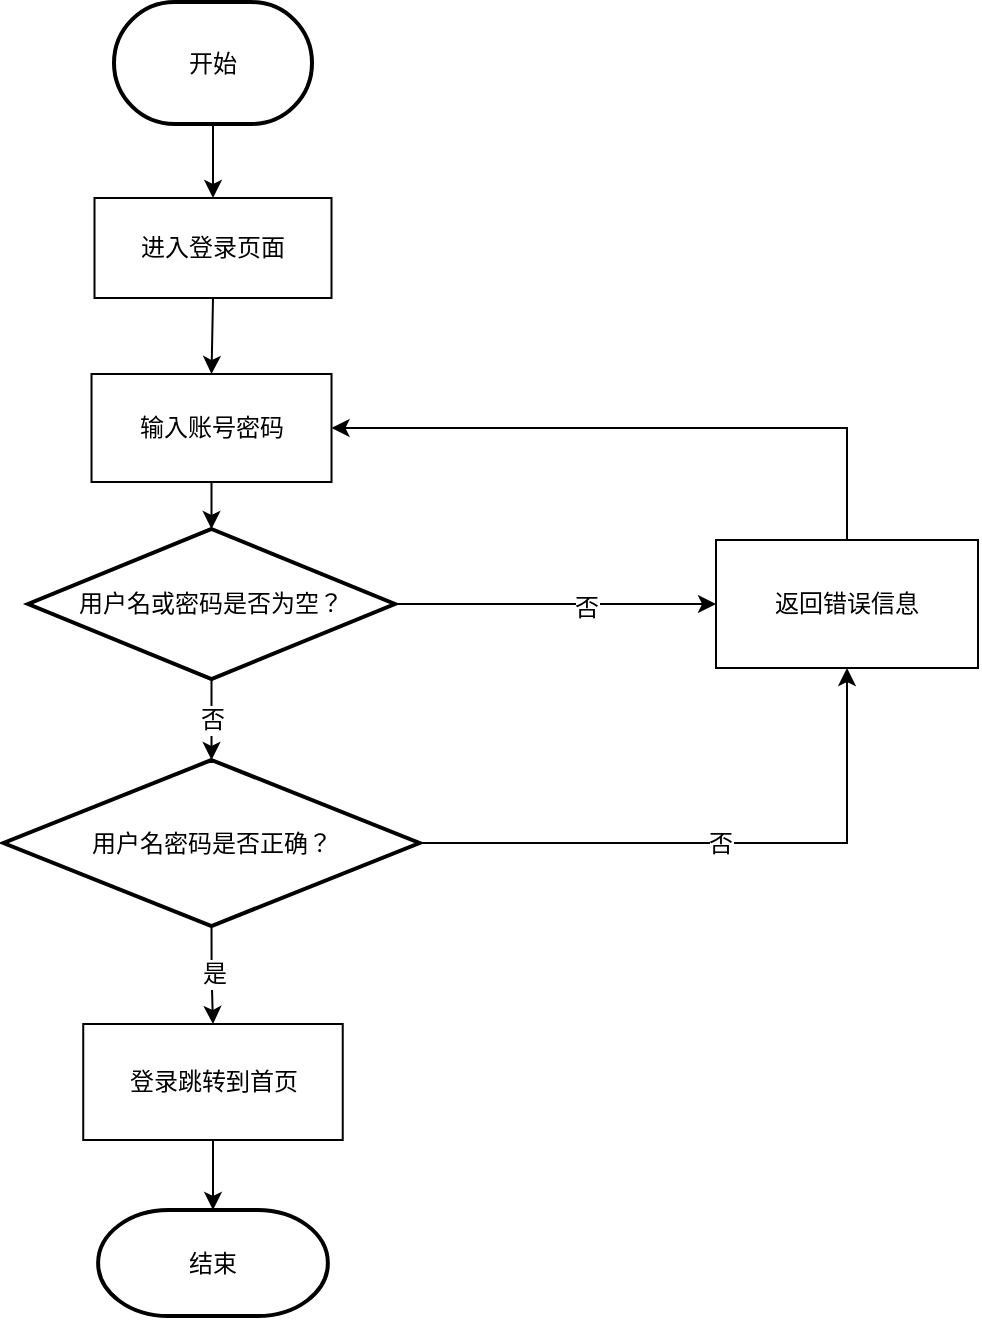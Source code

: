 <mxfile version="21.3.7" type="github">
  <diagram name="第 1 页" id="X0zgrUVf8Tr-ZXDAozE8">
    <mxGraphModel dx="2641" dy="-1827" grid="0" gridSize="10" guides="1" tooltips="1" connect="1" arrows="1" fold="1" page="1" pageScale="1" pageWidth="827" pageHeight="1169" math="0" shadow="0">
      <root>
        <mxCell id="0" />
        <mxCell id="1" parent="0" />
        <mxCell id="dg8vj9RYwA9n3tDSrNpJ-1" style="edgeStyle=orthogonalEdgeStyle;rounded=0;orthogonalLoop=1;jettySize=auto;html=1;exitX=0.5;exitY=1;exitDx=0;exitDy=0;exitPerimeter=0;entryX=0.5;entryY=0;entryDx=0;entryDy=0;" parent="1" source="dg8vj9RYwA9n3tDSrNpJ-2" target="dg8vj9RYwA9n3tDSrNpJ-6" edge="1">
          <mxGeometry relative="1" as="geometry" />
        </mxCell>
        <mxCell id="dg8vj9RYwA9n3tDSrNpJ-2" value="开始" style="strokeWidth=2;html=1;shape=mxgraph.flowchart.terminator;whiteSpace=wrap;fontSize=12;" parent="1" vertex="1">
          <mxGeometry x="-1476" y="2406" width="99" height="61" as="geometry" />
        </mxCell>
        <mxCell id="ZbfqaOhqSs2VjhVeiQHg-2" style="edgeStyle=orthogonalEdgeStyle;rounded=0;orthogonalLoop=1;jettySize=auto;html=1;exitX=0.5;exitY=1;exitDx=0;exitDy=0;entryX=0.5;entryY=0;entryDx=0;entryDy=0;" parent="1" source="dg8vj9RYwA9n3tDSrNpJ-6" target="ZbfqaOhqSs2VjhVeiQHg-1" edge="1">
          <mxGeometry relative="1" as="geometry" />
        </mxCell>
        <mxCell id="dg8vj9RYwA9n3tDSrNpJ-6" value="进入登录页面" style="rounded=0;whiteSpace=wrap;html=1;fontSize=12;" parent="1" vertex="1">
          <mxGeometry x="-1485.75" y="2504" width="118.5" height="50" as="geometry" />
        </mxCell>
        <mxCell id="dg8vj9RYwA9n3tDSrNpJ-7" value="否" style="edgeStyle=orthogonalEdgeStyle;rounded=0;orthogonalLoop=1;jettySize=auto;html=1;exitX=0.5;exitY=1;exitDx=0;exitDy=0;exitPerimeter=0;entryX=0.5;entryY=0;entryDx=0;entryDy=0;entryPerimeter=0;fontSize=12;" parent="1" source="dg8vj9RYwA9n3tDSrNpJ-9" target="dg8vj9RYwA9n3tDSrNpJ-12" edge="1">
          <mxGeometry relative="1" as="geometry" />
        </mxCell>
        <mxCell id="ZbfqaOhqSs2VjhVeiQHg-4" style="edgeStyle=orthogonalEdgeStyle;rounded=0;orthogonalLoop=1;jettySize=auto;html=1;exitX=1;exitY=0.5;exitDx=0;exitDy=0;exitPerimeter=0;" parent="1" source="dg8vj9RYwA9n3tDSrNpJ-9" target="dg8vj9RYwA9n3tDSrNpJ-14" edge="1">
          <mxGeometry relative="1" as="geometry" />
        </mxCell>
        <mxCell id="ZbfqaOhqSs2VjhVeiQHg-5" value="否" style="edgeLabel;html=1;align=center;verticalAlign=middle;resizable=0;points=[];fontSize=12;" parent="ZbfqaOhqSs2VjhVeiQHg-4" vertex="1" connectable="0">
          <mxGeometry x="0.189" y="-2" relative="1" as="geometry">
            <mxPoint as="offset" />
          </mxGeometry>
        </mxCell>
        <mxCell id="dg8vj9RYwA9n3tDSrNpJ-9" value="&lt;font style=&quot;font-size: 12px;&quot;&gt;用户名或密码是否为空？&lt;/font&gt;" style="strokeWidth=2;html=1;shape=mxgraph.flowchart.decision;whiteSpace=wrap;fontSize=12;" parent="1" vertex="1">
          <mxGeometry x="-1518.93" y="2669.5" width="183.37" height="75" as="geometry" />
        </mxCell>
        <mxCell id="dg8vj9RYwA9n3tDSrNpJ-11" value="是" style="edgeStyle=orthogonalEdgeStyle;rounded=0;orthogonalLoop=1;jettySize=auto;html=1;exitX=0.5;exitY=1;exitDx=0;exitDy=0;exitPerimeter=0;entryX=0.5;entryY=0;entryDx=0;entryDy=0;fontSize=12;" parent="1" source="dg8vj9RYwA9n3tDSrNpJ-12" target="dg8vj9RYwA9n3tDSrNpJ-16" edge="1">
          <mxGeometry relative="1" as="geometry" />
        </mxCell>
        <mxCell id="ZbfqaOhqSs2VjhVeiQHg-6" value="否" style="edgeStyle=orthogonalEdgeStyle;rounded=0;orthogonalLoop=1;jettySize=auto;html=1;exitX=1;exitY=0.5;exitDx=0;exitDy=0;exitPerimeter=0;entryX=0.5;entryY=1;entryDx=0;entryDy=0;fontSize=12;" parent="1" source="dg8vj9RYwA9n3tDSrNpJ-12" target="dg8vj9RYwA9n3tDSrNpJ-14" edge="1">
          <mxGeometry relative="1" as="geometry" />
        </mxCell>
        <mxCell id="dg8vj9RYwA9n3tDSrNpJ-12" value="&lt;font style=&quot;font-size: 12px;&quot;&gt;用户名密码是否正确？&lt;/font&gt;" style="strokeWidth=2;html=1;shape=mxgraph.flowchart.decision;whiteSpace=wrap;fontSize=12;" parent="1" vertex="1">
          <mxGeometry x="-1531.24" y="2785" width="208" height="83" as="geometry" />
        </mxCell>
        <mxCell id="ZbfqaOhqSs2VjhVeiQHg-7" style="edgeStyle=orthogonalEdgeStyle;rounded=0;orthogonalLoop=1;jettySize=auto;html=1;exitX=0.5;exitY=0;exitDx=0;exitDy=0;entryX=1;entryY=0.5;entryDx=0;entryDy=0;" parent="1" source="dg8vj9RYwA9n3tDSrNpJ-14" target="ZbfqaOhqSs2VjhVeiQHg-1" edge="1">
          <mxGeometry relative="1" as="geometry" />
        </mxCell>
        <mxCell id="dg8vj9RYwA9n3tDSrNpJ-14" value="返回错误信息" style="rounded=0;whiteSpace=wrap;html=1;fontSize=12;" parent="1" vertex="1">
          <mxGeometry x="-1175" y="2675" width="131" height="64" as="geometry" />
        </mxCell>
        <mxCell id="dg8vj9RYwA9n3tDSrNpJ-15" style="edgeStyle=orthogonalEdgeStyle;rounded=0;orthogonalLoop=1;jettySize=auto;html=1;exitX=0.5;exitY=1;exitDx=0;exitDy=0;entryX=0.5;entryY=0;entryDx=0;entryDy=0;entryPerimeter=0;" parent="1" source="dg8vj9RYwA9n3tDSrNpJ-16" target="dg8vj9RYwA9n3tDSrNpJ-17" edge="1">
          <mxGeometry relative="1" as="geometry" />
        </mxCell>
        <mxCell id="dg8vj9RYwA9n3tDSrNpJ-16" value="登录跳转到首页" style="rounded=0;whiteSpace=wrap;html=1;fontSize=12;" parent="1" vertex="1">
          <mxGeometry x="-1491.38" y="2917" width="129.75" height="58" as="geometry" />
        </mxCell>
        <mxCell id="dg8vj9RYwA9n3tDSrNpJ-17" value="结束" style="strokeWidth=2;html=1;shape=mxgraph.flowchart.terminator;whiteSpace=wrap;fontSize=12;" parent="1" vertex="1">
          <mxGeometry x="-1483.94" y="3010" width="114.87" height="53" as="geometry" />
        </mxCell>
        <mxCell id="ZbfqaOhqSs2VjhVeiQHg-3" style="edgeStyle=orthogonalEdgeStyle;rounded=0;orthogonalLoop=1;jettySize=auto;html=1;exitX=0.5;exitY=1;exitDx=0;exitDy=0;entryX=0.5;entryY=0;entryDx=0;entryDy=0;entryPerimeter=0;" parent="1" source="ZbfqaOhqSs2VjhVeiQHg-1" target="dg8vj9RYwA9n3tDSrNpJ-9" edge="1">
          <mxGeometry relative="1" as="geometry" />
        </mxCell>
        <mxCell id="ZbfqaOhqSs2VjhVeiQHg-1" value="输入账号密码" style="rounded=0;whiteSpace=wrap;html=1;fontSize=12;" parent="1" vertex="1">
          <mxGeometry x="-1487.24" y="2592" width="120" height="54" as="geometry" />
        </mxCell>
      </root>
    </mxGraphModel>
  </diagram>
</mxfile>
